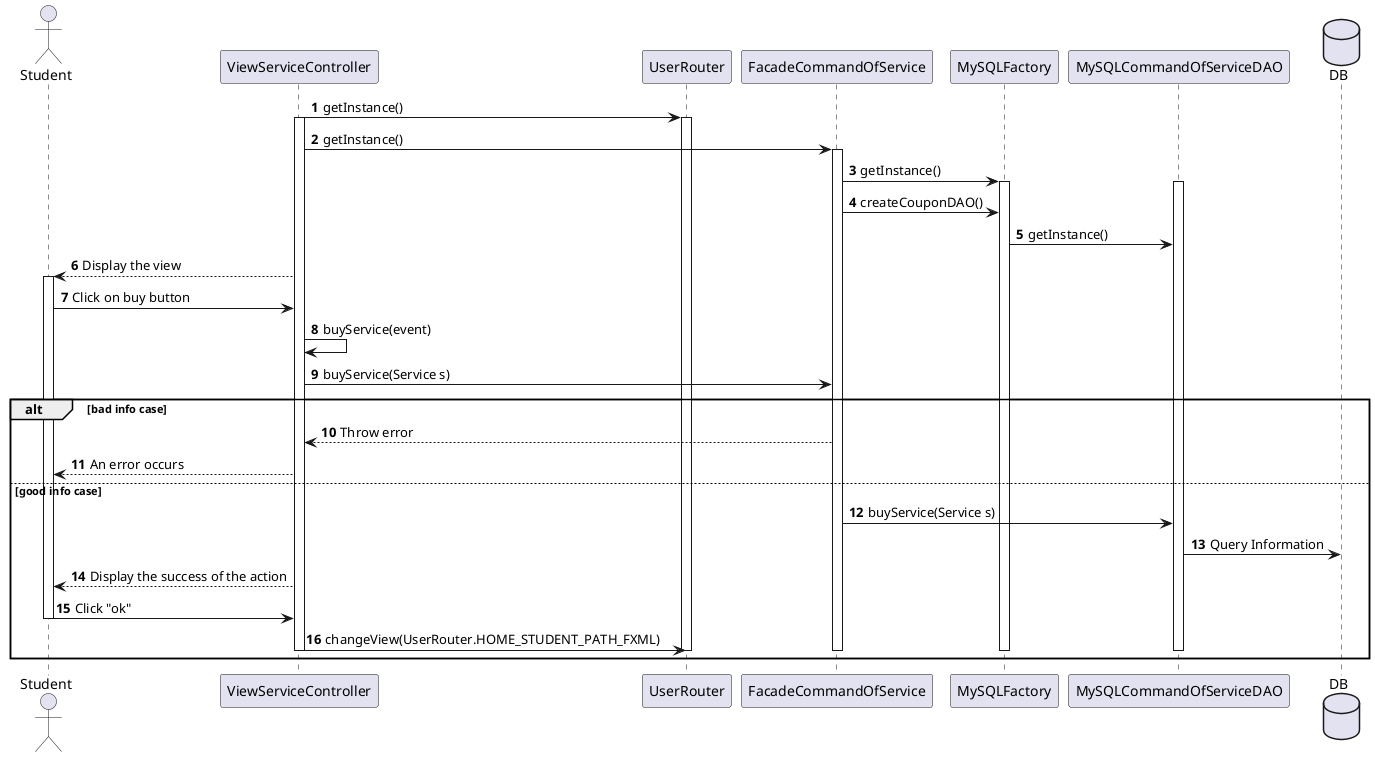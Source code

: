 @startuml
autonumber
actor Student

ViewServiceController -> UserRouter : getInstance()
activate ViewServiceController
activate UserRouter
ViewServiceController -> FacadeCommandOfService : getInstance()
activate FacadeCommandOfService
FacadeCommandOfService -> MySQLFactory : getInstance()
activate MySQLFactory

activate MySQLCommandOfServiceDAO

FacadeCommandOfService -> MySQLFactory : createCouponDAO()
MySQLFactory -> MySQLCommandOfServiceDAO : getInstance()

ViewServiceController --> Student : Display the view
activate Student
Student -> ViewServiceController : Click on buy button
ViewServiceController -> ViewServiceController : buyService(event)
ViewServiceController -> FacadeCommandOfService: buyService(Service s)
alt bad info case
    FacadeCommandOfService --> ViewServiceController : Throw error
    ViewServiceController --> Student : An error occurs
else good info case
    FacadeCommandOfService -> MySQLCommandOfServiceDAO : buyService(Service s)
    database DB
    MySQLCommandOfServiceDAO -> DB : Query Information
    ViewServiceController --> Student : Display the success of the action

    Student -> ViewServiceController : Click "ok"
    deactivate Student
    ViewServiceController -> UserRouter : changeView(UserRouter.HOME_STUDENT_PATH_FXML)
    deactivate ViewServiceController
    deactivate UserRouter
    deactivate MySQLFactory
    deactivate FacadeCommandOfService
    deactivate MySQLCommandOfServiceDAO


end
@enduml